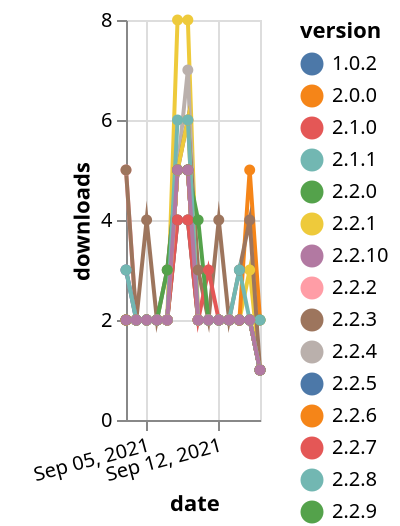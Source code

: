 {"$schema": "https://vega.github.io/schema/vega-lite/v5.json", "description": "A simple bar chart with embedded data.", "data": {"values": [{"date": "2021-09-03", "total": 661, "delta": 2, "version": "2.3.0"}, {"date": "2021-09-04", "total": 663, "delta": 2, "version": "2.3.0"}, {"date": "2021-09-05", "total": 665, "delta": 2, "version": "2.3.0"}, {"date": "2021-09-06", "total": 667, "delta": 2, "version": "2.3.0"}, {"date": "2021-09-07", "total": 669, "delta": 2, "version": "2.3.0"}, {"date": "2021-09-08", "total": 677, "delta": 8, "version": "2.3.0"}, {"date": "2021-09-09", "total": 685, "delta": 8, "version": "2.3.0"}, {"date": "2021-09-10", "total": 687, "delta": 2, "version": "2.3.0"}, {"date": "2021-09-11", "total": 689, "delta": 2, "version": "2.3.0"}, {"date": "2021-09-12", "total": 691, "delta": 2, "version": "2.3.0"}, {"date": "2021-09-13", "total": 693, "delta": 2, "version": "2.3.0"}, {"date": "2021-09-14", "total": 695, "delta": 2, "version": "2.3.0"}, {"date": "2021-09-15", "total": 698, "delta": 3, "version": "2.3.0"}, {"date": "2021-09-16", "total": 699, "delta": 1, "version": "2.3.0"}, {"date": "2021-09-03", "total": 884, "delta": 2, "version": "2.2.3"}, {"date": "2021-09-04", "total": 886, "delta": 2, "version": "2.2.3"}, {"date": "2021-09-05", "total": 888, "delta": 2, "version": "2.2.3"}, {"date": "2021-09-06", "total": 890, "delta": 2, "version": "2.2.3"}, {"date": "2021-09-07", "total": 892, "delta": 2, "version": "2.2.3"}, {"date": "2021-09-08", "total": 897, "delta": 5, "version": "2.2.3"}, {"date": "2021-09-09", "total": 902, "delta": 5, "version": "2.2.3"}, {"date": "2021-09-10", "total": 904, "delta": 2, "version": "2.2.3"}, {"date": "2021-09-11", "total": 906, "delta": 2, "version": "2.2.3"}, {"date": "2021-09-12", "total": 908, "delta": 2, "version": "2.2.3"}, {"date": "2021-09-13", "total": 910, "delta": 2, "version": "2.2.3"}, {"date": "2021-09-14", "total": 912, "delta": 2, "version": "2.2.3"}, {"date": "2021-09-15", "total": 914, "delta": 2, "version": "2.2.3"}, {"date": "2021-09-16", "total": 915, "delta": 1, "version": "2.2.3"}, {"date": "2021-09-03", "total": 784, "delta": 2, "version": "2.2.5"}, {"date": "2021-09-04", "total": 786, "delta": 2, "version": "2.2.5"}, {"date": "2021-09-05", "total": 788, "delta": 2, "version": "2.2.5"}, {"date": "2021-09-06", "total": 790, "delta": 2, "version": "2.2.5"}, {"date": "2021-09-07", "total": 792, "delta": 2, "version": "2.2.5"}, {"date": "2021-09-08", "total": 797, "delta": 5, "version": "2.2.5"}, {"date": "2021-09-09", "total": 802, "delta": 5, "version": "2.2.5"}, {"date": "2021-09-10", "total": 804, "delta": 2, "version": "2.2.5"}, {"date": "2021-09-11", "total": 806, "delta": 2, "version": "2.2.5"}, {"date": "2021-09-12", "total": 808, "delta": 2, "version": "2.2.5"}, {"date": "2021-09-13", "total": 810, "delta": 2, "version": "2.2.5"}, {"date": "2021-09-14", "total": 812, "delta": 2, "version": "2.2.5"}, {"date": "2021-09-15", "total": 814, "delta": 2, "version": "2.2.5"}, {"date": "2021-09-16", "total": 815, "delta": 1, "version": "2.2.5"}, {"date": "2021-09-03", "total": 751, "delta": 2, "version": "2.2.10"}, {"date": "2021-09-04", "total": 753, "delta": 2, "version": "2.2.10"}, {"date": "2021-09-05", "total": 755, "delta": 2, "version": "2.2.10"}, {"date": "2021-09-06", "total": 757, "delta": 2, "version": "2.2.10"}, {"date": "2021-09-07", "total": 759, "delta": 2, "version": "2.2.10"}, {"date": "2021-09-08", "total": 764, "delta": 5, "version": "2.2.10"}, {"date": "2021-09-09", "total": 769, "delta": 5, "version": "2.2.10"}, {"date": "2021-09-10", "total": 771, "delta": 2, "version": "2.2.10"}, {"date": "2021-09-11", "total": 773, "delta": 2, "version": "2.2.10"}, {"date": "2021-09-12", "total": 775, "delta": 2, "version": "2.2.10"}, {"date": "2021-09-13", "total": 777, "delta": 2, "version": "2.2.10"}, {"date": "2021-09-14", "total": 779, "delta": 2, "version": "2.2.10"}, {"date": "2021-09-15", "total": 781, "delta": 2, "version": "2.2.10"}, {"date": "2021-09-16", "total": 782, "delta": 1, "version": "2.2.10"}, {"date": "2021-09-03", "total": 839, "delta": 2, "version": "2.2.4"}, {"date": "2021-09-04", "total": 841, "delta": 2, "version": "2.2.4"}, {"date": "2021-09-05", "total": 843, "delta": 2, "version": "2.2.4"}, {"date": "2021-09-06", "total": 845, "delta": 2, "version": "2.2.4"}, {"date": "2021-09-07", "total": 847, "delta": 2, "version": "2.2.4"}, {"date": "2021-09-08", "total": 852, "delta": 5, "version": "2.2.4"}, {"date": "2021-09-09", "total": 859, "delta": 7, "version": "2.2.4"}, {"date": "2021-09-10", "total": 861, "delta": 2, "version": "2.2.4"}, {"date": "2021-09-11", "total": 863, "delta": 2, "version": "2.2.4"}, {"date": "2021-09-12", "total": 865, "delta": 2, "version": "2.2.4"}, {"date": "2021-09-13", "total": 867, "delta": 2, "version": "2.2.4"}, {"date": "2021-09-14", "total": 869, "delta": 2, "version": "2.2.4"}, {"date": "2021-09-15", "total": 871, "delta": 2, "version": "2.2.4"}, {"date": "2021-09-16", "total": 872, "delta": 1, "version": "2.2.4"}, {"date": "2021-09-03", "total": 381, "delta": 5, "version": "2.3.3"}, {"date": "2021-09-04", "total": 383, "delta": 2, "version": "2.3.3"}, {"date": "2021-09-05", "total": 385, "delta": 2, "version": "2.3.3"}, {"date": "2021-09-06", "total": 387, "delta": 2, "version": "2.3.3"}, {"date": "2021-09-07", "total": 389, "delta": 2, "version": "2.3.3"}, {"date": "2021-09-08", "total": 394, "delta": 5, "version": "2.3.3"}, {"date": "2021-09-09", "total": 399, "delta": 5, "version": "2.3.3"}, {"date": "2021-09-10", "total": 401, "delta": 2, "version": "2.3.3"}, {"date": "2021-09-11", "total": 403, "delta": 2, "version": "2.3.3"}, {"date": "2021-09-12", "total": 405, "delta": 2, "version": "2.3.3"}, {"date": "2021-09-13", "total": 407, "delta": 2, "version": "2.3.3"}, {"date": "2021-09-14", "total": 409, "delta": 2, "version": "2.3.3"}, {"date": "2021-09-15", "total": 411, "delta": 2, "version": "2.3.3"}, {"date": "2021-09-16", "total": 412, "delta": 1, "version": "2.3.3"}, {"date": "2021-09-03", "total": 739, "delta": 2, "version": "2.2.7"}, {"date": "2021-09-04", "total": 741, "delta": 2, "version": "2.2.7"}, {"date": "2021-09-05", "total": 743, "delta": 2, "version": "2.2.7"}, {"date": "2021-09-06", "total": 745, "delta": 2, "version": "2.2.7"}, {"date": "2021-09-07", "total": 747, "delta": 2, "version": "2.2.7"}, {"date": "2021-09-08", "total": 752, "delta": 5, "version": "2.2.7"}, {"date": "2021-09-09", "total": 757, "delta": 5, "version": "2.2.7"}, {"date": "2021-09-10", "total": 759, "delta": 2, "version": "2.2.7"}, {"date": "2021-09-11", "total": 761, "delta": 2, "version": "2.2.7"}, {"date": "2021-09-12", "total": 763, "delta": 2, "version": "2.2.7"}, {"date": "2021-09-13", "total": 765, "delta": 2, "version": "2.2.7"}, {"date": "2021-09-14", "total": 767, "delta": 2, "version": "2.2.7"}, {"date": "2021-09-15", "total": 769, "delta": 2, "version": "2.2.7"}, {"date": "2021-09-16", "total": 770, "delta": 1, "version": "2.2.7"}, {"date": "2021-09-03", "total": 1231, "delta": 2, "version": "2.0.0"}, {"date": "2021-09-04", "total": 1233, "delta": 2, "version": "2.0.0"}, {"date": "2021-09-05", "total": 1235, "delta": 2, "version": "2.0.0"}, {"date": "2021-09-06", "total": 1237, "delta": 2, "version": "2.0.0"}, {"date": "2021-09-07", "total": 1239, "delta": 2, "version": "2.0.0"}, {"date": "2021-09-08", "total": 1243, "delta": 4, "version": "2.0.0"}, {"date": "2021-09-09", "total": 1247, "delta": 4, "version": "2.0.0"}, {"date": "2021-09-10", "total": 1249, "delta": 2, "version": "2.0.0"}, {"date": "2021-09-11", "total": 1251, "delta": 2, "version": "2.0.0"}, {"date": "2021-09-12", "total": 1253, "delta": 2, "version": "2.0.0"}, {"date": "2021-09-13", "total": 1255, "delta": 2, "version": "2.0.0"}, {"date": "2021-09-14", "total": 1257, "delta": 2, "version": "2.0.0"}, {"date": "2021-09-15", "total": 1262, "delta": 5, "version": "2.0.0"}, {"date": "2021-09-16", "total": 1264, "delta": 2, "version": "2.0.0"}, {"date": "2021-09-03", "total": 231, "delta": 5, "version": "2.3.4"}, {"date": "2021-09-04", "total": 233, "delta": 2, "version": "2.3.4"}, {"date": "2021-09-05", "total": 237, "delta": 4, "version": "2.3.4"}, {"date": "2021-09-06", "total": 239, "delta": 2, "version": "2.3.4"}, {"date": "2021-09-07", "total": 242, "delta": 3, "version": "2.3.4"}, {"date": "2021-09-08", "total": 247, "delta": 5, "version": "2.3.4"}, {"date": "2021-09-09", "total": 253, "delta": 6, "version": "2.3.4"}, {"date": "2021-09-10", "total": 256, "delta": 3, "version": "2.3.4"}, {"date": "2021-09-11", "total": 258, "delta": 2, "version": "2.3.4"}, {"date": "2021-09-12", "total": 262, "delta": 4, "version": "2.3.4"}, {"date": "2021-09-13", "total": 264, "delta": 2, "version": "2.3.4"}, {"date": "2021-09-14", "total": 267, "delta": 3, "version": "2.3.4"}, {"date": "2021-09-15", "total": 271, "delta": 4, "version": "2.3.4"}, {"date": "2021-09-16", "total": 272, "delta": 1, "version": "2.3.4"}, {"date": "2021-09-03", "total": 985, "delta": 2, "version": "2.2.0"}, {"date": "2021-09-04", "total": 987, "delta": 2, "version": "2.2.0"}, {"date": "2021-09-05", "total": 989, "delta": 2, "version": "2.2.0"}, {"date": "2021-09-06", "total": 991, "delta": 2, "version": "2.2.0"}, {"date": "2021-09-07", "total": 993, "delta": 2, "version": "2.2.0"}, {"date": "2021-09-08", "total": 998, "delta": 5, "version": "2.2.0"}, {"date": "2021-09-09", "total": 1003, "delta": 5, "version": "2.2.0"}, {"date": "2021-09-10", "total": 1005, "delta": 2, "version": "2.2.0"}, {"date": "2021-09-11", "total": 1007, "delta": 2, "version": "2.2.0"}, {"date": "2021-09-12", "total": 1009, "delta": 2, "version": "2.2.0"}, {"date": "2021-09-13", "total": 1011, "delta": 2, "version": "2.2.0"}, {"date": "2021-09-14", "total": 1013, "delta": 2, "version": "2.2.0"}, {"date": "2021-09-15", "total": 1015, "delta": 2, "version": "2.2.0"}, {"date": "2021-09-16", "total": 1017, "delta": 2, "version": "2.2.0"}, {"date": "2021-09-03", "total": 934, "delta": 3, "version": "2.2.2"}, {"date": "2021-09-04", "total": 936, "delta": 2, "version": "2.2.2"}, {"date": "2021-09-05", "total": 938, "delta": 2, "version": "2.2.2"}, {"date": "2021-09-06", "total": 940, "delta": 2, "version": "2.2.2"}, {"date": "2021-09-07", "total": 942, "delta": 2, "version": "2.2.2"}, {"date": "2021-09-08", "total": 947, "delta": 5, "version": "2.2.2"}, {"date": "2021-09-09", "total": 952, "delta": 5, "version": "2.2.2"}, {"date": "2021-09-10", "total": 954, "delta": 2, "version": "2.2.2"}, {"date": "2021-09-11", "total": 956, "delta": 2, "version": "2.2.2"}, {"date": "2021-09-12", "total": 958, "delta": 2, "version": "2.2.2"}, {"date": "2021-09-13", "total": 960, "delta": 2, "version": "2.2.2"}, {"date": "2021-09-14", "total": 962, "delta": 2, "version": "2.2.2"}, {"date": "2021-09-15", "total": 964, "delta": 2, "version": "2.2.2"}, {"date": "2021-09-16", "total": 965, "delta": 1, "version": "2.2.2"}, {"date": "2021-09-03", "total": 1296, "delta": 3, "version": "1.0.2"}, {"date": "2021-09-04", "total": 1298, "delta": 2, "version": "1.0.2"}, {"date": "2021-09-05", "total": 1300, "delta": 2, "version": "1.0.2"}, {"date": "2021-09-06", "total": 1302, "delta": 2, "version": "1.0.2"}, {"date": "2021-09-07", "total": 1304, "delta": 2, "version": "1.0.2"}, {"date": "2021-09-08", "total": 1308, "delta": 4, "version": "1.0.2"}, {"date": "2021-09-09", "total": 1312, "delta": 4, "version": "1.0.2"}, {"date": "2021-09-10", "total": 1314, "delta": 2, "version": "1.0.2"}, {"date": "2021-09-11", "total": 1316, "delta": 2, "version": "1.0.2"}, {"date": "2021-09-12", "total": 1318, "delta": 2, "version": "1.0.2"}, {"date": "2021-09-13", "total": 1320, "delta": 2, "version": "1.0.2"}, {"date": "2021-09-14", "total": 1322, "delta": 2, "version": "1.0.2"}, {"date": "2021-09-15", "total": 1324, "delta": 2, "version": "1.0.2"}, {"date": "2021-09-16", "total": 1325, "delta": 1, "version": "1.0.2"}, {"date": "2021-09-03", "total": 745, "delta": 2, "version": "2.2.8"}, {"date": "2021-09-04", "total": 747, "delta": 2, "version": "2.2.8"}, {"date": "2021-09-05", "total": 749, "delta": 2, "version": "2.2.8"}, {"date": "2021-09-06", "total": 751, "delta": 2, "version": "2.2.8"}, {"date": "2021-09-07", "total": 753, "delta": 2, "version": "2.2.8"}, {"date": "2021-09-08", "total": 758, "delta": 5, "version": "2.2.8"}, {"date": "2021-09-09", "total": 763, "delta": 5, "version": "2.2.8"}, {"date": "2021-09-10", "total": 765, "delta": 2, "version": "2.2.8"}, {"date": "2021-09-11", "total": 767, "delta": 2, "version": "2.2.8"}, {"date": "2021-09-12", "total": 769, "delta": 2, "version": "2.2.8"}, {"date": "2021-09-13", "total": 771, "delta": 2, "version": "2.2.8"}, {"date": "2021-09-14", "total": 773, "delta": 2, "version": "2.2.8"}, {"date": "2021-09-15", "total": 775, "delta": 2, "version": "2.2.8"}, {"date": "2021-09-16", "total": 777, "delta": 2, "version": "2.2.8"}, {"date": "2021-09-03", "total": 745, "delta": 2, "version": "2.2.6"}, {"date": "2021-09-04", "total": 747, "delta": 2, "version": "2.2.6"}, {"date": "2021-09-05", "total": 749, "delta": 2, "version": "2.2.6"}, {"date": "2021-09-06", "total": 751, "delta": 2, "version": "2.2.6"}, {"date": "2021-09-07", "total": 753, "delta": 2, "version": "2.2.6"}, {"date": "2021-09-08", "total": 758, "delta": 5, "version": "2.2.6"}, {"date": "2021-09-09", "total": 763, "delta": 5, "version": "2.2.6"}, {"date": "2021-09-10", "total": 765, "delta": 2, "version": "2.2.6"}, {"date": "2021-09-11", "total": 767, "delta": 2, "version": "2.2.6"}, {"date": "2021-09-12", "total": 769, "delta": 2, "version": "2.2.6"}, {"date": "2021-09-13", "total": 771, "delta": 2, "version": "2.2.6"}, {"date": "2021-09-14", "total": 773, "delta": 2, "version": "2.2.6"}, {"date": "2021-09-15", "total": 775, "delta": 2, "version": "2.2.6"}, {"date": "2021-09-16", "total": 776, "delta": 1, "version": "2.2.6"}, {"date": "2021-09-03", "total": 1056, "delta": 2, "version": "2.1.0"}, {"date": "2021-09-04", "total": 1058, "delta": 2, "version": "2.1.0"}, {"date": "2021-09-05", "total": 1060, "delta": 2, "version": "2.1.0"}, {"date": "2021-09-06", "total": 1062, "delta": 2, "version": "2.1.0"}, {"date": "2021-09-07", "total": 1064, "delta": 2, "version": "2.1.0"}, {"date": "2021-09-08", "total": 1068, "delta": 4, "version": "2.1.0"}, {"date": "2021-09-09", "total": 1072, "delta": 4, "version": "2.1.0"}, {"date": "2021-09-10", "total": 1074, "delta": 2, "version": "2.1.0"}, {"date": "2021-09-11", "total": 1077, "delta": 3, "version": "2.1.0"}, {"date": "2021-09-12", "total": 1079, "delta": 2, "version": "2.1.0"}, {"date": "2021-09-13", "total": 1081, "delta": 2, "version": "2.1.0"}, {"date": "2021-09-14", "total": 1083, "delta": 2, "version": "2.1.0"}, {"date": "2021-09-15", "total": 1085, "delta": 2, "version": "2.1.0"}, {"date": "2021-09-16", "total": 1086, "delta": 1, "version": "2.1.0"}, {"date": "2021-09-03", "total": 944, "delta": 2, "version": "2.2.1"}, {"date": "2021-09-04", "total": 946, "delta": 2, "version": "2.2.1"}, {"date": "2021-09-05", "total": 948, "delta": 2, "version": "2.2.1"}, {"date": "2021-09-06", "total": 950, "delta": 2, "version": "2.2.1"}, {"date": "2021-09-07", "total": 952, "delta": 2, "version": "2.2.1"}, {"date": "2021-09-08", "total": 957, "delta": 5, "version": "2.2.1"}, {"date": "2021-09-09", "total": 963, "delta": 6, "version": "2.2.1"}, {"date": "2021-09-10", "total": 965, "delta": 2, "version": "2.2.1"}, {"date": "2021-09-11", "total": 967, "delta": 2, "version": "2.2.1"}, {"date": "2021-09-12", "total": 969, "delta": 2, "version": "2.2.1"}, {"date": "2021-09-13", "total": 971, "delta": 2, "version": "2.2.1"}, {"date": "2021-09-14", "total": 973, "delta": 2, "version": "2.2.1"}, {"date": "2021-09-15", "total": 975, "delta": 2, "version": "2.2.1"}, {"date": "2021-09-16", "total": 976, "delta": 1, "version": "2.2.1"}, {"date": "2021-09-03", "total": 825, "delta": 2, "version": "2.2.9"}, {"date": "2021-09-04", "total": 827, "delta": 2, "version": "2.2.9"}, {"date": "2021-09-05", "total": 829, "delta": 2, "version": "2.2.9"}, {"date": "2021-09-06", "total": 831, "delta": 2, "version": "2.2.9"}, {"date": "2021-09-07", "total": 834, "delta": 3, "version": "2.2.9"}, {"date": "2021-09-08", "total": 839, "delta": 5, "version": "2.2.9"}, {"date": "2021-09-09", "total": 844, "delta": 5, "version": "2.2.9"}, {"date": "2021-09-10", "total": 848, "delta": 4, "version": "2.2.9"}, {"date": "2021-09-11", "total": 850, "delta": 2, "version": "2.2.9"}, {"date": "2021-09-12", "total": 852, "delta": 2, "version": "2.2.9"}, {"date": "2021-09-13", "total": 854, "delta": 2, "version": "2.2.9"}, {"date": "2021-09-14", "total": 856, "delta": 2, "version": "2.2.9"}, {"date": "2021-09-15", "total": 858, "delta": 2, "version": "2.2.9"}, {"date": "2021-09-16", "total": 859, "delta": 1, "version": "2.2.9"}, {"date": "2021-09-03", "total": 1229, "delta": 3, "version": "2.1.1"}, {"date": "2021-09-04", "total": 1231, "delta": 2, "version": "2.1.1"}, {"date": "2021-09-05", "total": 1233, "delta": 2, "version": "2.1.1"}, {"date": "2021-09-06", "total": 1235, "delta": 2, "version": "2.1.1"}, {"date": "2021-09-07", "total": 1237, "delta": 2, "version": "2.1.1"}, {"date": "2021-09-08", "total": 1243, "delta": 6, "version": "2.1.1"}, {"date": "2021-09-09", "total": 1249, "delta": 6, "version": "2.1.1"}, {"date": "2021-09-10", "total": 1251, "delta": 2, "version": "2.1.1"}, {"date": "2021-09-11", "total": 1253, "delta": 2, "version": "2.1.1"}, {"date": "2021-09-12", "total": 1255, "delta": 2, "version": "2.1.1"}, {"date": "2021-09-13", "total": 1257, "delta": 2, "version": "2.1.1"}, {"date": "2021-09-14", "total": 1260, "delta": 3, "version": "2.1.1"}, {"date": "2021-09-15", "total": 1262, "delta": 2, "version": "2.1.1"}, {"date": "2021-09-16", "total": 1263, "delta": 1, "version": "2.1.1"}, {"date": "2021-09-03", "total": 472, "delta": 2, "version": "2.3.1"}, {"date": "2021-09-04", "total": 474, "delta": 2, "version": "2.3.1"}, {"date": "2021-09-05", "total": 476, "delta": 2, "version": "2.3.1"}, {"date": "2021-09-06", "total": 478, "delta": 2, "version": "2.3.1"}, {"date": "2021-09-07", "total": 480, "delta": 2, "version": "2.3.1"}, {"date": "2021-09-08", "total": 485, "delta": 5, "version": "2.3.1"}, {"date": "2021-09-09", "total": 490, "delta": 5, "version": "2.3.1"}, {"date": "2021-09-10", "total": 492, "delta": 2, "version": "2.3.1"}, {"date": "2021-09-11", "total": 494, "delta": 2, "version": "2.3.1"}, {"date": "2021-09-12", "total": 496, "delta": 2, "version": "2.3.1"}, {"date": "2021-09-13", "total": 498, "delta": 2, "version": "2.3.1"}, {"date": "2021-09-14", "total": 500, "delta": 2, "version": "2.3.1"}, {"date": "2021-09-15", "total": 502, "delta": 2, "version": "2.3.1"}, {"date": "2021-09-16", "total": 503, "delta": 1, "version": "2.3.1"}]}, "width": "container", "mark": {"type": "line", "point": {"filled": true}}, "encoding": {"x": {"field": "date", "type": "temporal", "timeUnit": "yearmonthdate", "title": "date", "axis": {"labelAngle": -15}}, "y": {"field": "delta", "type": "quantitative", "title": "downloads"}, "color": {"field": "version", "type": "nominal"}, "tooltip": {"field": "delta"}}}